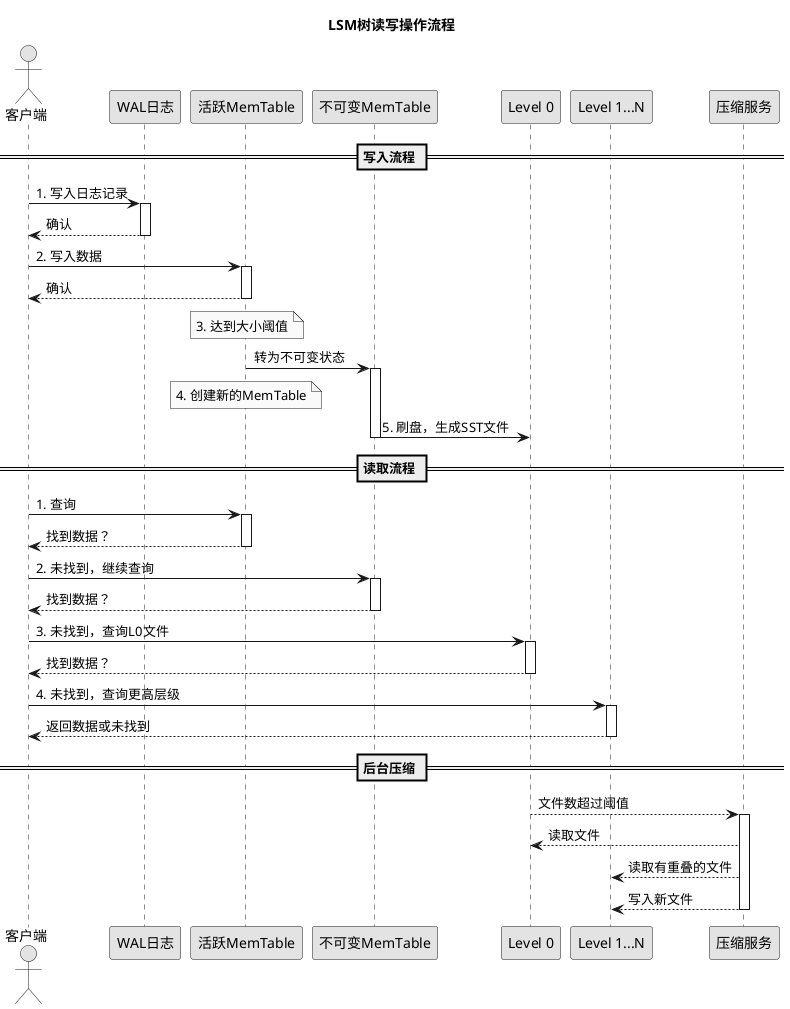 @startuml
skinparam monochrome true
skinparam shadowing false

title LSM树读写操作流程

actor "客户端" as Client

participant "WAL日志" as WAL
participant "活跃MemTable" as MemTable
participant "不可变MemTable" as ImmutableMemTable
participant "Level 0" as L0
participant "Level 1...N" as L1N
participant "压缩服务" as Compaction

== 写入流程 ==

Client -> WAL: 1. 写入日志记录
activate WAL
WAL --> Client: 确认
deactivate WAL

Client -> MemTable: 2. 写入数据
activate MemTable
MemTable --> Client: 确认
deactivate MemTable

note over MemTable: 3. 达到大小阈值
MemTable -> ImmutableMemTable: 转为不可变状态
activate ImmutableMemTable

note over MemTable: 4. 创建新的MemTable
ImmutableMemTable -> L0: 5. 刷盘，生成SST文件
deactivate ImmutableMemTable

== 读取流程 ==

Client -> MemTable: 1. 查询
activate MemTable
MemTable --> Client: 找到数据？
deactivate MemTable

Client -> ImmutableMemTable: 2. 未找到，继续查询
activate ImmutableMemTable
ImmutableMemTable --> Client: 找到数据？
deactivate ImmutableMemTable

Client -> L0: 3. 未找到，查询L0文件
activate L0
L0 --> Client: 找到数据？
deactivate L0

Client -> L1N: 4. 未找到，查询更高层级
activate L1N
L1N --> Client: 返回数据或未找到
deactivate L1N

== 后台压缩 ==

L0 --> Compaction: 文件数超过阈值
activate Compaction
Compaction --> L0: 读取文件
Compaction --> L1N: 读取有重叠的文件
Compaction --> L1N: 写入新文件
deactivate Compaction

@enduml 